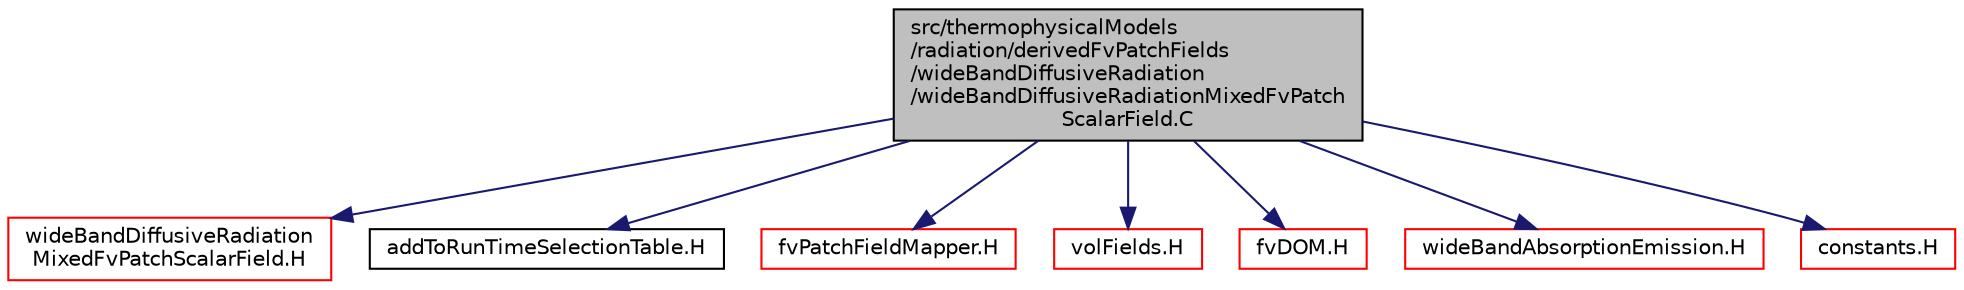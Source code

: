 digraph "src/thermophysicalModels/radiation/derivedFvPatchFields/wideBandDiffusiveRadiation/wideBandDiffusiveRadiationMixedFvPatchScalarField.C"
{
  bgcolor="transparent";
  edge [fontname="Helvetica",fontsize="10",labelfontname="Helvetica",labelfontsize="10"];
  node [fontname="Helvetica",fontsize="10",shape=record];
  Node1 [label="src/thermophysicalModels\l/radiation/derivedFvPatchFields\l/wideBandDiffusiveRadiation\l/wideBandDiffusiveRadiationMixedFvPatch\lScalarField.C",height=0.2,width=0.4,color="black", fillcolor="grey75", style="filled", fontcolor="black"];
  Node1 -> Node2 [color="midnightblue",fontsize="10",style="solid",fontname="Helvetica"];
  Node2 [label="wideBandDiffusiveRadiation\lMixedFvPatchScalarField.H",height=0.2,width=0.4,color="red",URL="$a10349.html"];
  Node1 -> Node3 [color="midnightblue",fontsize="10",style="solid",fontname="Helvetica"];
  Node3 [label="addToRunTimeSelectionTable.H",height=0.2,width=0.4,color="black",URL="$a07966.html",tooltip="Macros for easy insertion into run-time selection tables. "];
  Node1 -> Node4 [color="midnightblue",fontsize="10",style="solid",fontname="Helvetica"];
  Node4 [label="fvPatchFieldMapper.H",height=0.2,width=0.4,color="red",URL="$a05640.html"];
  Node1 -> Node5 [color="midnightblue",fontsize="10",style="solid",fontname="Helvetica"];
  Node5 [label="volFields.H",height=0.2,width=0.4,color="red",URL="$a05734.html"];
  Node1 -> Node6 [color="midnightblue",fontsize="10",style="solid",fontname="Helvetica"];
  Node6 [label="fvDOM.H",height=0.2,width=0.4,color="red",URL="$a10358.html"];
  Node1 -> Node7 [color="midnightblue",fontsize="10",style="solid",fontname="Helvetica"];
  Node7 [label="wideBandAbsorptionEmission.H",height=0.2,width=0.4,color="red",URL="$a10387.html"];
  Node1 -> Node8 [color="midnightblue",fontsize="10",style="solid",fontname="Helvetica"];
  Node8 [label="constants.H",height=0.2,width=0.4,color="red",URL="$a08279.html"];
}
